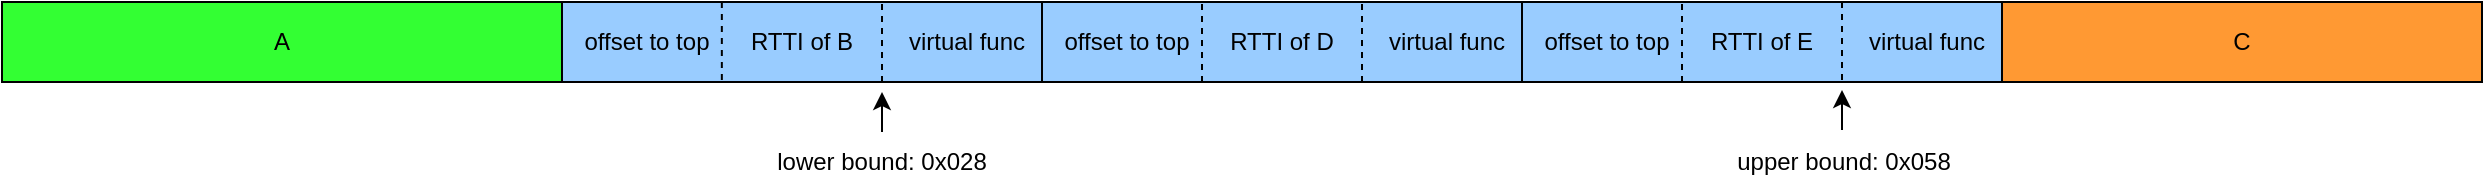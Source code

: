 <mxfile version="24.7.17">
  <diagram name="第 1 页" id="MwJttzerzzmq0-jkarVP">
    <mxGraphModel dx="2261" dy="819" grid="1" gridSize="10" guides="1" tooltips="1" connect="1" arrows="1" fold="1" page="1" pageScale="1" pageWidth="827" pageHeight="1169" math="0" shadow="0">
      <root>
        <mxCell id="0" />
        <mxCell id="1" parent="0" />
        <mxCell id="wWuonypCQ5L7Ml_nOVC9-1" value="A" style="rounded=0;whiteSpace=wrap;html=1;fillColor=#33FF33;" vertex="1" parent="1">
          <mxGeometry x="-320" y="280" width="280" height="40" as="geometry" />
        </mxCell>
        <mxCell id="wWuonypCQ5L7Ml_nOVC9-3" value="RTTI of B" style="rounded=0;whiteSpace=wrap;html=1;fillColor=#99CCFF;" vertex="1" parent="1">
          <mxGeometry x="-40" y="280" width="240" height="40" as="geometry" />
        </mxCell>
        <mxCell id="wWuonypCQ5L7Ml_nOVC9-4" value="RTTI of D" style="rounded=0;whiteSpace=wrap;html=1;fillColor=#99CCFF;" vertex="1" parent="1">
          <mxGeometry x="200" y="280" width="240" height="40" as="geometry" />
        </mxCell>
        <mxCell id="wWuonypCQ5L7Ml_nOVC9-5" value="RTTI of E" style="rounded=0;whiteSpace=wrap;html=1;fillColor=#99CCFF;" vertex="1" parent="1">
          <mxGeometry x="440" y="280" width="240" height="40" as="geometry" />
        </mxCell>
        <mxCell id="wWuonypCQ5L7Ml_nOVC9-6" value="C" style="rounded=0;whiteSpace=wrap;html=1;fillColor=#FF9933;" vertex="1" parent="1">
          <mxGeometry x="680" y="280" width="240" height="40" as="geometry" />
        </mxCell>
        <mxCell id="wWuonypCQ5L7Ml_nOVC9-9" value="" style="endArrow=classic;html=1;rounded=0;" edge="1" parent="1">
          <mxGeometry width="50" height="50" relative="1" as="geometry">
            <mxPoint x="120" y="345" as="sourcePoint" />
            <mxPoint x="120" y="325" as="targetPoint" />
          </mxGeometry>
        </mxCell>
        <mxCell id="wWuonypCQ5L7Ml_nOVC9-11" value="" style="endArrow=classic;html=1;rounded=0;" edge="1" parent="1">
          <mxGeometry width="50" height="50" relative="1" as="geometry">
            <mxPoint x="600" y="344" as="sourcePoint" />
            <mxPoint x="600" y="324" as="targetPoint" />
          </mxGeometry>
        </mxCell>
        <mxCell id="wWuonypCQ5L7Ml_nOVC9-12" value="lower bound: 0x028" style="rounded=0;whiteSpace=wrap;html=1;strokeColor=#FFFFFF;" vertex="1" parent="1">
          <mxGeometry x="55" y="350" width="130" height="20" as="geometry" />
        </mxCell>
        <mxCell id="wWuonypCQ5L7Ml_nOVC9-15" value="upper bound: 0x058" style="rounded=0;whiteSpace=wrap;html=1;strokeColor=#FFFFFF;" vertex="1" parent="1">
          <mxGeometry x="531" y="345" width="140" height="30" as="geometry" />
        </mxCell>
        <mxCell id="wWuonypCQ5L7Ml_nOVC9-16" value="" style="endArrow=none;dashed=1;html=1;rounded=0;exitX=0.333;exitY=0.975;exitDx=0;exitDy=0;exitPerimeter=0;entryX=0.333;entryY=0;entryDx=0;entryDy=0;entryPerimeter=0;" edge="1" parent="1" source="wWuonypCQ5L7Ml_nOVC9-3" target="wWuonypCQ5L7Ml_nOVC9-3">
          <mxGeometry width="50" height="50" relative="1" as="geometry">
            <mxPoint x="337.06" y="430" as="sourcePoint" />
            <mxPoint x="240.001" y="280" as="targetPoint" />
            <Array as="points" />
          </mxGeometry>
        </mxCell>
        <mxCell id="wWuonypCQ5L7Ml_nOVC9-17" value="" style="endArrow=none;dashed=1;html=1;rounded=0;exitX=0.333;exitY=0.975;exitDx=0;exitDy=0;exitPerimeter=0;" edge="1" parent="1">
          <mxGeometry width="50" height="50" relative="1" as="geometry">
            <mxPoint x="280" y="320" as="sourcePoint" />
            <mxPoint x="280.001" y="281" as="targetPoint" />
            <Array as="points">
              <mxPoint x="280" y="301" />
            </Array>
          </mxGeometry>
        </mxCell>
        <mxCell id="wWuonypCQ5L7Ml_nOVC9-18" value="" style="endArrow=none;dashed=1;html=1;rounded=0;exitX=0.333;exitY=0.975;exitDx=0;exitDy=0;exitPerimeter=0;" edge="1" parent="1">
          <mxGeometry width="50" height="50" relative="1" as="geometry">
            <mxPoint x="360" y="320" as="sourcePoint" />
            <mxPoint x="360.001" y="281" as="targetPoint" />
            <Array as="points">
              <mxPoint x="360" y="301" />
            </Array>
          </mxGeometry>
        </mxCell>
        <mxCell id="wWuonypCQ5L7Ml_nOVC9-20" value="" style="endArrow=none;dashed=1;html=1;rounded=0;exitX=0.333;exitY=0.975;exitDx=0;exitDy=0;exitPerimeter=0;" edge="1" parent="1">
          <mxGeometry width="50" height="50" relative="1" as="geometry">
            <mxPoint x="520" y="320" as="sourcePoint" />
            <mxPoint x="520.001" y="281" as="targetPoint" />
            <Array as="points">
              <mxPoint x="520" y="301" />
            </Array>
          </mxGeometry>
        </mxCell>
        <mxCell id="wWuonypCQ5L7Ml_nOVC9-22" value="" style="endArrow=none;dashed=1;html=1;rounded=0;exitX=0.333;exitY=0.975;exitDx=0;exitDy=0;exitPerimeter=0;entryX=0.333;entryY=0;entryDx=0;entryDy=0;entryPerimeter=0;" edge="1" parent="1">
          <mxGeometry width="50" height="50" relative="1" as="geometry">
            <mxPoint x="120" y="320" as="sourcePoint" />
            <mxPoint x="120" y="281" as="targetPoint" />
            <Array as="points" />
          </mxGeometry>
        </mxCell>
        <mxCell id="wWuonypCQ5L7Ml_nOVC9-23" value="" style="endArrow=none;dashed=1;html=1;rounded=0;exitX=0.333;exitY=0.975;exitDx=0;exitDy=0;exitPerimeter=0;" edge="1" parent="1">
          <mxGeometry width="50" height="50" relative="1" as="geometry">
            <mxPoint x="600" y="319" as="sourcePoint" />
            <mxPoint x="600.001" y="280" as="targetPoint" />
            <Array as="points">
              <mxPoint x="600" y="300" />
            </Array>
          </mxGeometry>
        </mxCell>
        <mxCell id="wWuonypCQ5L7Ml_nOVC9-24" value="offset to top" style="rounded=0;whiteSpace=wrap;html=1;fillColor=#99CCFF;strokeColor=#99CCFF;" vertex="1" parent="1">
          <mxGeometry x="-30" y="290" width="65" height="20" as="geometry" />
        </mxCell>
        <mxCell id="wWuonypCQ5L7Ml_nOVC9-25" value="offset to top" style="rounded=0;whiteSpace=wrap;html=1;fillColor=#99CCFF;strokeColor=#99CCFF;" vertex="1" parent="1">
          <mxGeometry x="210" y="290" width="65" height="20" as="geometry" />
        </mxCell>
        <mxCell id="wWuonypCQ5L7Ml_nOVC9-26" value="offset to top" style="rounded=0;whiteSpace=wrap;html=1;fillColor=#99CCFF;strokeColor=#99CCFF;" vertex="1" parent="1">
          <mxGeometry x="450" y="290" width="65" height="20" as="geometry" />
        </mxCell>
        <mxCell id="wWuonypCQ5L7Ml_nOVC9-27" value="virtual func" style="rounded=0;whiteSpace=wrap;html=1;fillColor=#99CCFF;strokeColor=#99CCFF;" vertex="1" parent="1">
          <mxGeometry x="130" y="290" width="65" height="20" as="geometry" />
        </mxCell>
        <mxCell id="wWuonypCQ5L7Ml_nOVC9-29" value="virtual func" style="rounded=0;whiteSpace=wrap;html=1;fillColor=#99CCFF;strokeColor=#99CCFF;" vertex="1" parent="1">
          <mxGeometry x="370" y="290" width="65" height="20" as="geometry" />
        </mxCell>
        <mxCell id="wWuonypCQ5L7Ml_nOVC9-30" value="virtual func" style="rounded=0;whiteSpace=wrap;html=1;fillColor=#99CCFF;strokeColor=#99CCFF;" vertex="1" parent="1">
          <mxGeometry x="610" y="290" width="65" height="20" as="geometry" />
        </mxCell>
      </root>
    </mxGraphModel>
  </diagram>
</mxfile>
